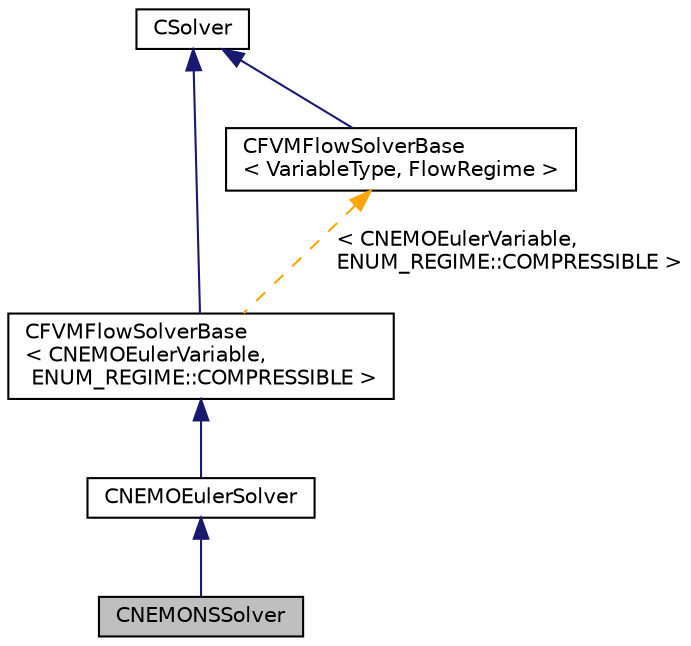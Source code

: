 digraph "CNEMONSSolver"
{
 // LATEX_PDF_SIZE
  edge [fontname="Helvetica",fontsize="10",labelfontname="Helvetica",labelfontsize="10"];
  node [fontname="Helvetica",fontsize="10",shape=record];
  Node1 [label="CNEMONSSolver",height=0.2,width=0.4,color="black", fillcolor="grey75", style="filled", fontcolor="black",tooltip="Main class for defining the NEMO Navier-Stokes flow solver."];
  Node2 -> Node1 [dir="back",color="midnightblue",fontsize="10",style="solid",fontname="Helvetica"];
  Node2 [label="CNEMOEulerSolver",height=0.2,width=0.4,color="black", fillcolor="white", style="filled",URL="$classCNEMOEulerSolver.html",tooltip="Main class for defining the NEMO Euler's flow solver."];
  Node3 -> Node2 [dir="back",color="midnightblue",fontsize="10",style="solid",fontname="Helvetica"];
  Node3 [label="CFVMFlowSolverBase\l\< CNEMOEulerVariable,\l ENUM_REGIME::COMPRESSIBLE \>",height=0.2,width=0.4,color="black", fillcolor="white", style="filled",URL="$classCFVMFlowSolverBase.html",tooltip=" "];
  Node4 -> Node3 [dir="back",color="midnightblue",fontsize="10",style="solid",fontname="Helvetica"];
  Node4 [label="CSolver",height=0.2,width=0.4,color="black", fillcolor="white", style="filled",URL="$classCSolver.html",tooltip=" "];
  Node5 -> Node3 [dir="back",color="orange",fontsize="10",style="dashed",label=" \< CNEMOEulerVariable,\l ENUM_REGIME::COMPRESSIBLE \>" ,fontname="Helvetica"];
  Node5 [label="CFVMFlowSolverBase\l\< VariableType, FlowRegime \>",height=0.2,width=0.4,color="black", fillcolor="white", style="filled",URL="$classCFVMFlowSolverBase.html",tooltip=" "];
  Node4 -> Node5 [dir="back",color="midnightblue",fontsize="10",style="solid",fontname="Helvetica"];
}
